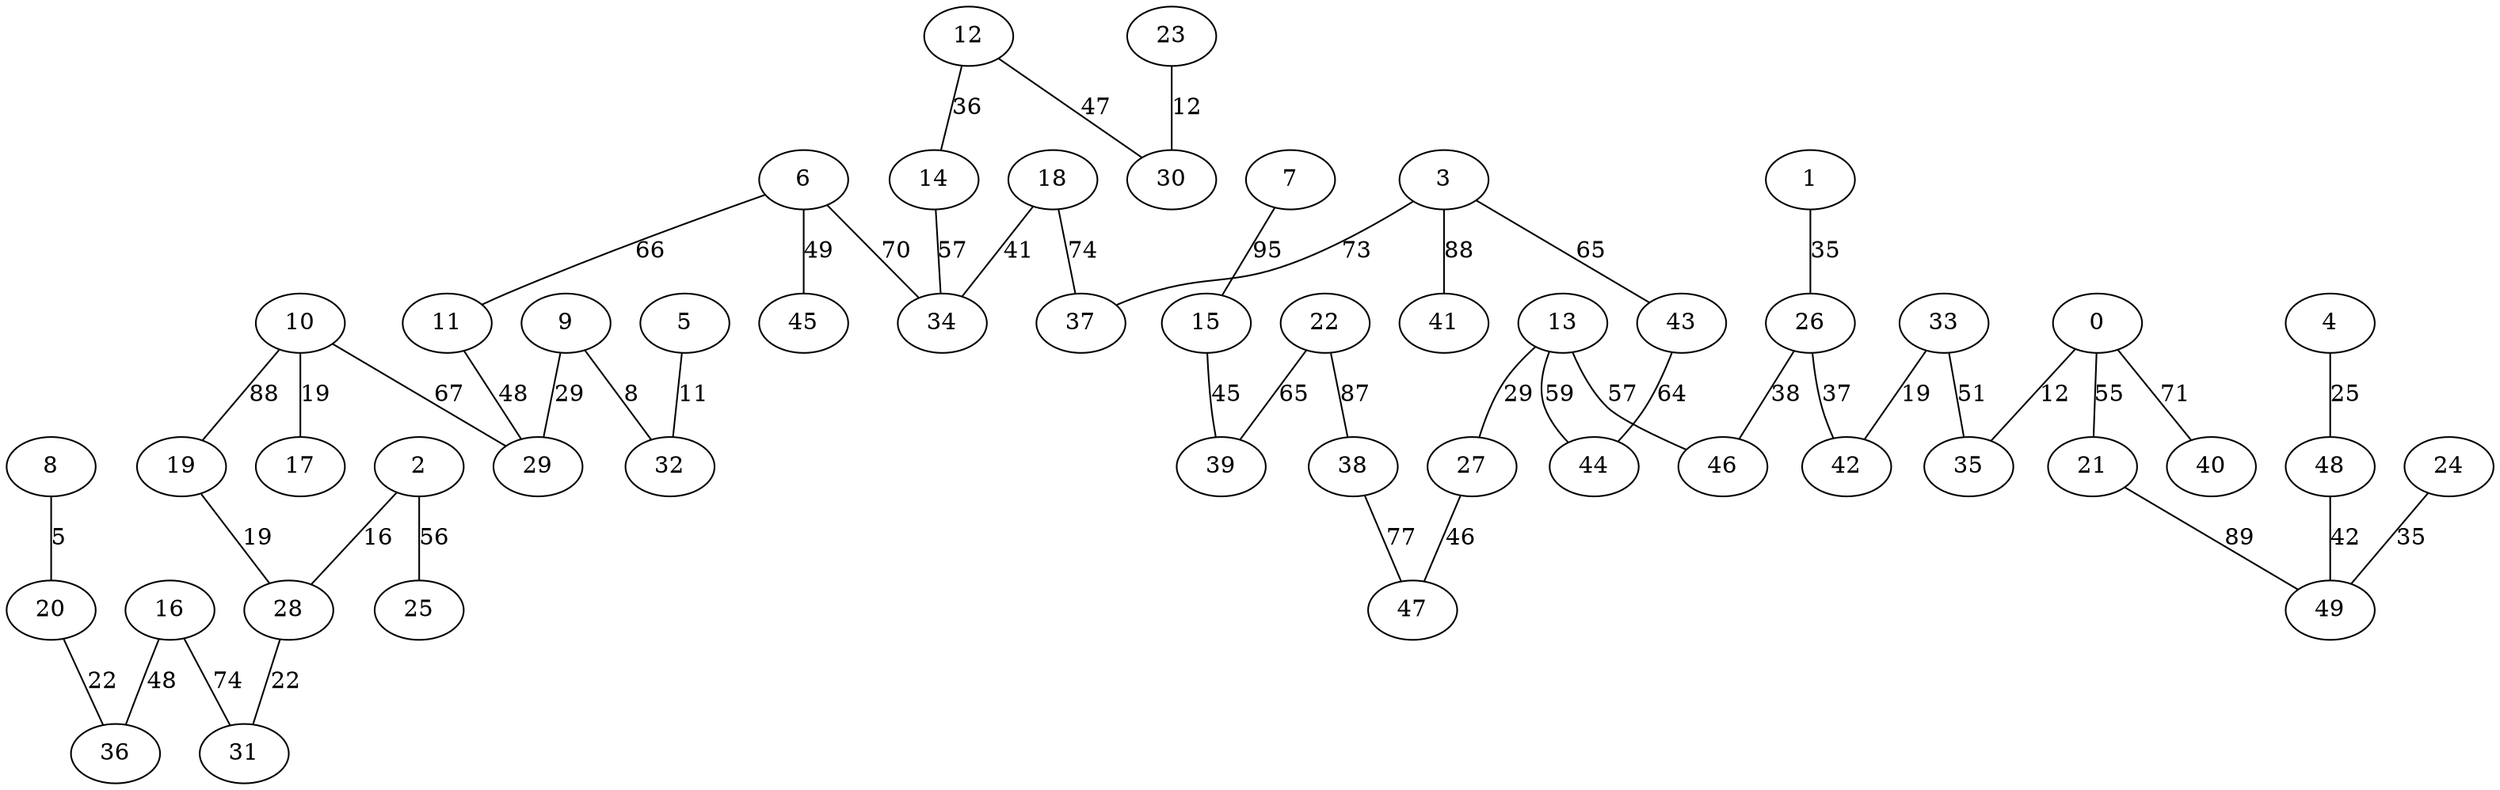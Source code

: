 graph G {
8 -- 20 [label="5"];
9 -- 32 [label="8"];
5 -- 32 [label="11"];
0 -- 35 [label="12"];
23 -- 30 [label="12"];
2 -- 28 [label="16"];
10 -- 17 [label="19"];
19 -- 28 [label="19"];
33 -- 42 [label="19"];
20 -- 36 [label="22"];
28 -- 31 [label="22"];
4 -- 48 [label="25"];
9 -- 29 [label="29"];
13 -- 27 [label="29"];
1 -- 26 [label="35"];
24 -- 49 [label="35"];
12 -- 14 [label="36"];
26 -- 42 [label="37"];
26 -- 46 [label="38"];
18 -- 34 [label="41"];
48 -- 49 [label="42"];
15 -- 39 [label="45"];
27 -- 47 [label="46"];
12 -- 30 [label="47"];
11 -- 29 [label="48"];
16 -- 36 [label="48"];
6 -- 45 [label="49"];
33 -- 35 [label="51"];
0 -- 21 [label="55"];
2 -- 25 [label="56"];
13 -- 46 [label="57"];
14 -- 34 [label="57"];
13 -- 44 [label="59"];
43 -- 44 [label="64"];
3 -- 43 [label="65"];
22 -- 39 [label="65"];
6 -- 11 [label="66"];
10 -- 29 [label="67"];
6 -- 34 [label="70"];
0 -- 40 [label="71"];
3 -- 37 [label="73"];
16 -- 31 [label="74"];
18 -- 37 [label="74"];
38 -- 47 [label="77"];
22 -- 38 [label="87"];
3 -- 41 [label="88"];
10 -- 19 [label="88"];
21 -- 49 [label="89"];
7 -- 15 [label="95"];
}